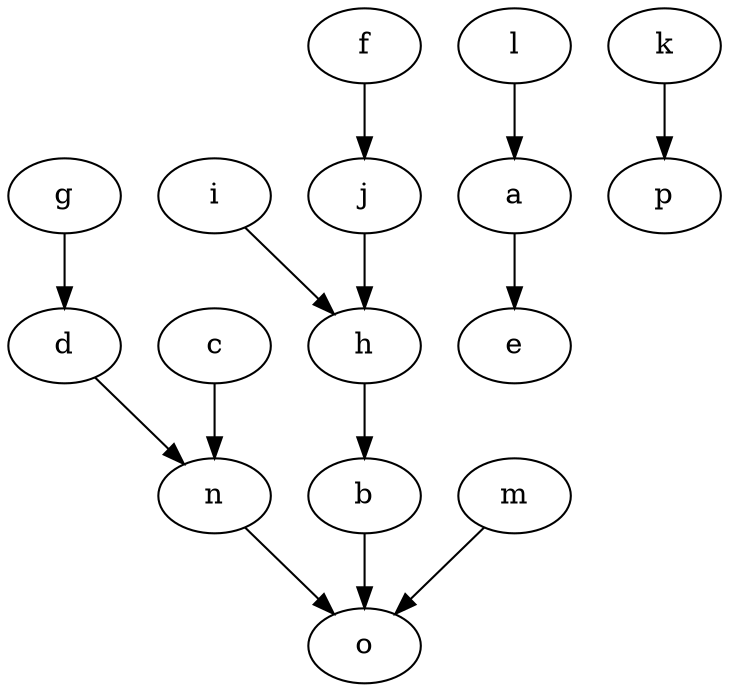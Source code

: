 digraph intersection {
  g -> d
  h -> b
  i -> h
  b -> o
  c -> n
  f -> j
  j -> h
  d -> n
  m -> o
  a -> e
  l -> a
  n -> o
  k -> p
}
